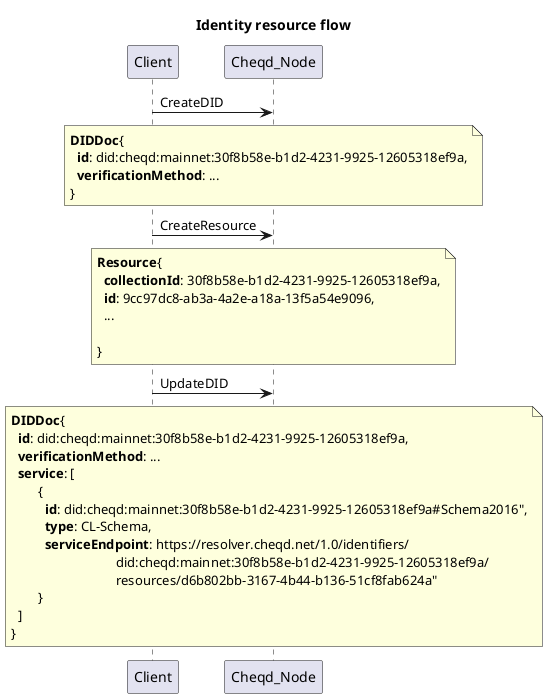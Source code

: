 @startuml
title Identity resource flow

Client->Cheqd_Node:CreateDID
note over Cheqd_Node
**DIDDoc**{
  **id**: did:cheqd:mainnet:30f8b58e-b1d2-4231-9925-12605318ef9a,
  **verificationMethod**: ...
}
end note
Client->Cheqd_Node:CreateResource
note over Cheqd_Node
**Resource**{
  **collectionId**: 30f8b58e-b1d2-4231-9925-12605318ef9a,
  **id**: 9cc97dc8-ab3a-4a2e-a18a-13f5a54e9096,
  ...

}
end note
Client->Cheqd_Node:UpdateDID
note over Cheqd_Node
**DIDDoc**{
  **id**: did:cheqd:mainnet:30f8b58e-b1d2-4231-9925-12605318ef9a,
  **verificationMethod**: ...
  **service**: [
        {
          **id**: did:cheqd:mainnet:30f8b58e-b1d2-4231-9925-12605318ef9a#Schema2016",
          **type**: CL-Schema,
          **serviceEndpoint**: https://resolver.cheqd.net/1.0/identifiers/
                               did:cheqd:mainnet:30f8b58e-b1d2-4231-9925-12605318ef9a/
                               resources/d6b802bb-3167-4b44-b136-51cf8fab624a"
        }
  ]
}
end note
@enduml